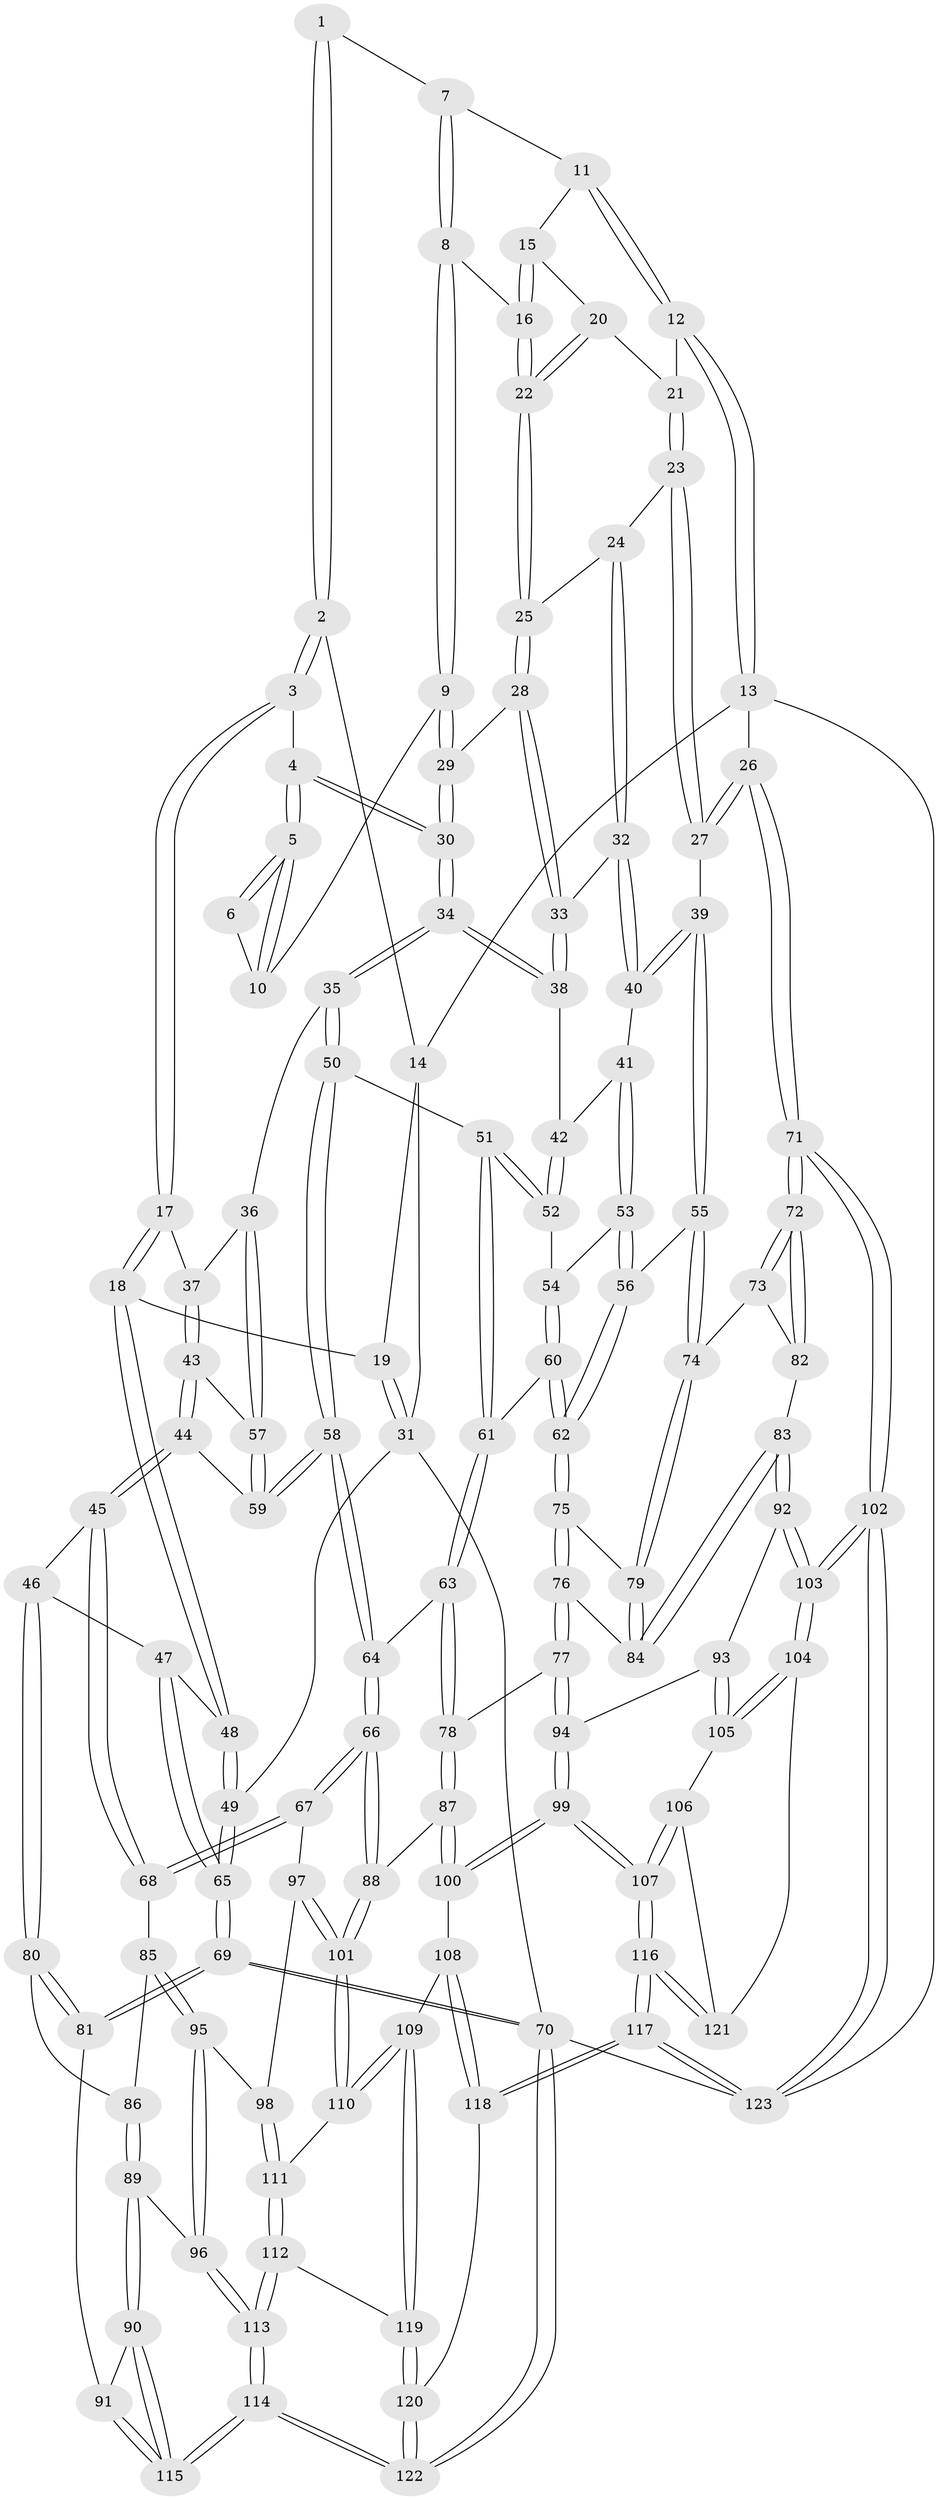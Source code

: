 // coarse degree distribution, {3: 0.11627906976744186, 5: 0.36046511627906974, 6: 0.11627906976744186, 4: 0.3953488372093023, 7: 0.011627906976744186}
// Generated by graph-tools (version 1.1) at 2025/24/03/03/25 07:24:35]
// undirected, 123 vertices, 304 edges
graph export_dot {
graph [start="1"]
  node [color=gray90,style=filled];
  1 [pos="+0.5890499635223501+0"];
  2 [pos="+0.3315120713697638+0"];
  3 [pos="+0.3587197854578042+0.11580239320672607"];
  4 [pos="+0.467269944736201+0.13650167806422495"];
  5 [pos="+0.5026390792344826+0.1152345171339542"];
  6 [pos="+0.5628269282133486+0"];
  7 [pos="+0.7083463901218343+0"];
  8 [pos="+0.6566312401560733+0.10400198771148432"];
  9 [pos="+0.6445459546955024+0.11544100180037475"];
  10 [pos="+0.6204406064766284+0.10942352885822919"];
  11 [pos="+0.7442959366525574+0"];
  12 [pos="+1+0"];
  13 [pos="+1+0"];
  14 [pos="+0.19460316787480747+0"];
  15 [pos="+0.7873421894997291+0.0378057178738907"];
  16 [pos="+0.7669670890253123+0.10137362394617129"];
  17 [pos="+0.2857637872389055+0.1968163988801457"];
  18 [pos="+0.1849362685923941+0.22712991144904163"];
  19 [pos="+0.11574124486911257+0.09061698626763523"];
  20 [pos="+0.8884568121449166+0.0798704730048256"];
  21 [pos="+0.9138271856142766+0.08416566022027806"];
  22 [pos="+0.7823474629404649+0.13217073073198277"];
  23 [pos="+0.9357584505818751+0.1956313729425386"];
  24 [pos="+0.8335486463258602+0.1930788660735282"];
  25 [pos="+0.7913269145917585+0.16450299995758702"];
  26 [pos="+1+0.3475665691026689"];
  27 [pos="+1+0.34942901295095374"];
  28 [pos="+0.6987105716237886+0.21575944872725597"];
  29 [pos="+0.6558898078774218+0.19812338222615547"];
  30 [pos="+0.5562491324924926+0.27682626182002845"];
  31 [pos="+0+0"];
  32 [pos="+0.7795062567704623+0.299619083280838"];
  33 [pos="+0.74083765337945+0.3099009666974813"];
  34 [pos="+0.5518516789924582+0.31823256904072555"];
  35 [pos="+0.5499030331256088+0.32266269966508615"];
  36 [pos="+0.4827186853446776+0.3471556421832361"];
  37 [pos="+0.3821890555159093+0.31436790442757057"];
  38 [pos="+0.7395866744827636+0.31181151692970926"];
  39 [pos="+1+0.35494208650277737"];
  40 [pos="+0.8912002414428083+0.34913893974379145"];
  41 [pos="+0.8098501757480744+0.399839007445936"];
  42 [pos="+0.7354780945117927+0.3533345219543957"];
  43 [pos="+0.33639917210119036+0.43105323366517917"];
  44 [pos="+0.29611839099793436+0.49723887393670096"];
  45 [pos="+0.25109563089942033+0.5160394064755127"];
  46 [pos="+0.24184354904569838+0.5112859280085711"];
  47 [pos="+0.19750004315087916+0.46645251098276447"];
  48 [pos="+0.11894294188805071+0.3115052060425066"];
  49 [pos="+0+0.33942322091605215"];
  50 [pos="+0.6138736803286226+0.43221918892741873"];
  51 [pos="+0.6277326493247335+0.43899687062638065"];
  52 [pos="+0.7115505519060941+0.3982412268854353"];
  53 [pos="+0.7953060553624366+0.4540386350880561"];
  54 [pos="+0.7547524089613292+0.43983321699771044"];
  55 [pos="+0.9048199655667225+0.5315566119619136"];
  56 [pos="+0.8378589119166275+0.5244515078851775"];
  57 [pos="+0.4661192165892848+0.3966155351537207"];
  58 [pos="+0.4864202139279663+0.5348629731058561"];
  59 [pos="+0.45047206640405557+0.5042525093381671"];
  60 [pos="+0.68176268683803+0.5512849071199936"];
  61 [pos="+0.6810901339871216+0.5510704285033424"];
  62 [pos="+0.7288481419017819+0.5750876455073478"];
  63 [pos="+0.6005079836554861+0.601941667350313"];
  64 [pos="+0.5049893370927572+0.599729892810579"];
  65 [pos="+0+0.6829028495201668"];
  66 [pos="+0.444155888375404+0.7127609400744593"];
  67 [pos="+0.31316144050347106+0.6502882866413457"];
  68 [pos="+0.28760036543327333+0.6354219822359886"];
  69 [pos="+0+0.7194848040071811"];
  70 [pos="+0+1"];
  71 [pos="+1+0.8312132162892675"];
  72 [pos="+1+0.7397264139747493"];
  73 [pos="+0.9096597163806401+0.5731279986080247"];
  74 [pos="+0.9057452684642873+0.5616636274761725"];
  75 [pos="+0.7321410916590557+0.5941705902152542"];
  76 [pos="+0.7312923935934903+0.6772118704093802"];
  77 [pos="+0.7055406404191898+0.7126208936479744"];
  78 [pos="+0.6310017136645307+0.6907994429339407"];
  79 [pos="+0.8345121159641996+0.650955879939788"];
  80 [pos="+0.07395654183992911+0.6664234328801814"];
  81 [pos="+0+0.7301403307685447"];
  82 [pos="+0.9030356432355144+0.72541127657517"];
  83 [pos="+0.8626608290408884+0.7465367924838878"];
  84 [pos="+0.8254979508515734+0.7016918471970213"];
  85 [pos="+0.279837522722894+0.6446404893666038"];
  86 [pos="+0.19170097629637242+0.6989281425958799"];
  87 [pos="+0.5455502646338456+0.761323275871953"];
  88 [pos="+0.44654446608423054+0.7203879689139832"];
  89 [pos="+0.1660793806992593+0.8045456536355606"];
  90 [pos="+0.08894867244391193+0.8060709102255089"];
  91 [pos="+0+0.7383944967860433"];
  92 [pos="+0.856764455066058+0.762422913674564"];
  93 [pos="+0.7953163533428809+0.7800905595915004"];
  94 [pos="+0.7091681799046183+0.7755030605315362"];
  95 [pos="+0.24809996582437885+0.8006093219011959"];
  96 [pos="+0.17670805173344+0.8103649863964738"];
  97 [pos="+0.29979881220976395+0.7890649707880378"];
  98 [pos="+0.2652546717283899+0.8100115938175291"];
  99 [pos="+0.6569932290061301+0.8650881649348677"];
  100 [pos="+0.6223030586095665+0.8533738198122339"];
  101 [pos="+0.43091928382346123+0.7573514328060316"];
  102 [pos="+1+1"];
  103 [pos="+0.893252198998016+0.8931121926511804"];
  104 [pos="+0.8931659157132639+0.8931147835786318"];
  105 [pos="+0.7874608120988861+0.849972255108539"];
  106 [pos="+0.6783711959779143+0.8707671506607"];
  107 [pos="+0.6589974046519307+0.8684387395956829"];
  108 [pos="+0.5311638290167465+0.9011013481229637"];
  109 [pos="+0.4658731466545213+0.9037159986812495"];
  110 [pos="+0.41660218673475974+0.8289735078120937"];
  111 [pos="+0.31626477900798877+0.8921704824975314"];
  112 [pos="+0.2965537610691453+0.9423228127529183"];
  113 [pos="+0.22871228324087098+1"];
  114 [pos="+0.18936887686566772+1"];
  115 [pos="+0.1683494122187954+1"];
  116 [pos="+0.6745572050524067+1"];
  117 [pos="+0.6709183367096156+1"];
  118 [pos="+0.5891910724549527+1"];
  119 [pos="+0.4475328301079917+0.9664048882517163"];
  120 [pos="+0.5169491900213632+1"];
  121 [pos="+0.8008951964310524+0.9204463503135955"];
  122 [pos="+0.1675878471048976+1"];
  123 [pos="+1+1"];
  1 -- 2;
  1 -- 2;
  1 -- 7;
  2 -- 3;
  2 -- 3;
  2 -- 14;
  3 -- 4;
  3 -- 17;
  3 -- 17;
  4 -- 5;
  4 -- 5;
  4 -- 30;
  4 -- 30;
  5 -- 6;
  5 -- 6;
  5 -- 10;
  5 -- 10;
  6 -- 10;
  7 -- 8;
  7 -- 8;
  7 -- 11;
  8 -- 9;
  8 -- 9;
  8 -- 16;
  9 -- 10;
  9 -- 29;
  9 -- 29;
  11 -- 12;
  11 -- 12;
  11 -- 15;
  12 -- 13;
  12 -- 13;
  12 -- 21;
  13 -- 14;
  13 -- 26;
  13 -- 123;
  14 -- 19;
  14 -- 31;
  15 -- 16;
  15 -- 16;
  15 -- 20;
  16 -- 22;
  16 -- 22;
  17 -- 18;
  17 -- 18;
  17 -- 37;
  18 -- 19;
  18 -- 48;
  18 -- 48;
  19 -- 31;
  19 -- 31;
  20 -- 21;
  20 -- 22;
  20 -- 22;
  21 -- 23;
  21 -- 23;
  22 -- 25;
  22 -- 25;
  23 -- 24;
  23 -- 27;
  23 -- 27;
  24 -- 25;
  24 -- 32;
  24 -- 32;
  25 -- 28;
  25 -- 28;
  26 -- 27;
  26 -- 27;
  26 -- 71;
  26 -- 71;
  27 -- 39;
  28 -- 29;
  28 -- 33;
  28 -- 33;
  29 -- 30;
  29 -- 30;
  30 -- 34;
  30 -- 34;
  31 -- 49;
  31 -- 70;
  32 -- 33;
  32 -- 40;
  32 -- 40;
  33 -- 38;
  33 -- 38;
  34 -- 35;
  34 -- 35;
  34 -- 38;
  34 -- 38;
  35 -- 36;
  35 -- 50;
  35 -- 50;
  36 -- 37;
  36 -- 57;
  36 -- 57;
  37 -- 43;
  37 -- 43;
  38 -- 42;
  39 -- 40;
  39 -- 40;
  39 -- 55;
  39 -- 55;
  40 -- 41;
  41 -- 42;
  41 -- 53;
  41 -- 53;
  42 -- 52;
  42 -- 52;
  43 -- 44;
  43 -- 44;
  43 -- 57;
  44 -- 45;
  44 -- 45;
  44 -- 59;
  45 -- 46;
  45 -- 68;
  45 -- 68;
  46 -- 47;
  46 -- 80;
  46 -- 80;
  47 -- 48;
  47 -- 65;
  47 -- 65;
  48 -- 49;
  48 -- 49;
  49 -- 65;
  49 -- 65;
  50 -- 51;
  50 -- 58;
  50 -- 58;
  51 -- 52;
  51 -- 52;
  51 -- 61;
  51 -- 61;
  52 -- 54;
  53 -- 54;
  53 -- 56;
  53 -- 56;
  54 -- 60;
  54 -- 60;
  55 -- 56;
  55 -- 74;
  55 -- 74;
  56 -- 62;
  56 -- 62;
  57 -- 59;
  57 -- 59;
  58 -- 59;
  58 -- 59;
  58 -- 64;
  58 -- 64;
  60 -- 61;
  60 -- 62;
  60 -- 62;
  61 -- 63;
  61 -- 63;
  62 -- 75;
  62 -- 75;
  63 -- 64;
  63 -- 78;
  63 -- 78;
  64 -- 66;
  64 -- 66;
  65 -- 69;
  65 -- 69;
  66 -- 67;
  66 -- 67;
  66 -- 88;
  66 -- 88;
  67 -- 68;
  67 -- 68;
  67 -- 97;
  68 -- 85;
  69 -- 70;
  69 -- 70;
  69 -- 81;
  69 -- 81;
  70 -- 122;
  70 -- 122;
  70 -- 123;
  71 -- 72;
  71 -- 72;
  71 -- 102;
  71 -- 102;
  72 -- 73;
  72 -- 73;
  72 -- 82;
  72 -- 82;
  73 -- 74;
  73 -- 82;
  74 -- 79;
  74 -- 79;
  75 -- 76;
  75 -- 76;
  75 -- 79;
  76 -- 77;
  76 -- 77;
  76 -- 84;
  77 -- 78;
  77 -- 94;
  77 -- 94;
  78 -- 87;
  78 -- 87;
  79 -- 84;
  79 -- 84;
  80 -- 81;
  80 -- 81;
  80 -- 86;
  81 -- 91;
  82 -- 83;
  83 -- 84;
  83 -- 84;
  83 -- 92;
  83 -- 92;
  85 -- 86;
  85 -- 95;
  85 -- 95;
  86 -- 89;
  86 -- 89;
  87 -- 88;
  87 -- 100;
  87 -- 100;
  88 -- 101;
  88 -- 101;
  89 -- 90;
  89 -- 90;
  89 -- 96;
  90 -- 91;
  90 -- 115;
  90 -- 115;
  91 -- 115;
  91 -- 115;
  92 -- 93;
  92 -- 103;
  92 -- 103;
  93 -- 94;
  93 -- 105;
  93 -- 105;
  94 -- 99;
  94 -- 99;
  95 -- 96;
  95 -- 96;
  95 -- 98;
  96 -- 113;
  96 -- 113;
  97 -- 98;
  97 -- 101;
  97 -- 101;
  98 -- 111;
  98 -- 111;
  99 -- 100;
  99 -- 100;
  99 -- 107;
  99 -- 107;
  100 -- 108;
  101 -- 110;
  101 -- 110;
  102 -- 103;
  102 -- 103;
  102 -- 123;
  102 -- 123;
  103 -- 104;
  103 -- 104;
  104 -- 105;
  104 -- 105;
  104 -- 121;
  105 -- 106;
  106 -- 107;
  106 -- 107;
  106 -- 121;
  107 -- 116;
  107 -- 116;
  108 -- 109;
  108 -- 118;
  108 -- 118;
  109 -- 110;
  109 -- 110;
  109 -- 119;
  109 -- 119;
  110 -- 111;
  111 -- 112;
  111 -- 112;
  112 -- 113;
  112 -- 113;
  112 -- 119;
  113 -- 114;
  113 -- 114;
  114 -- 115;
  114 -- 115;
  114 -- 122;
  114 -- 122;
  116 -- 117;
  116 -- 117;
  116 -- 121;
  116 -- 121;
  117 -- 118;
  117 -- 118;
  117 -- 123;
  117 -- 123;
  118 -- 120;
  119 -- 120;
  119 -- 120;
  120 -- 122;
  120 -- 122;
}
